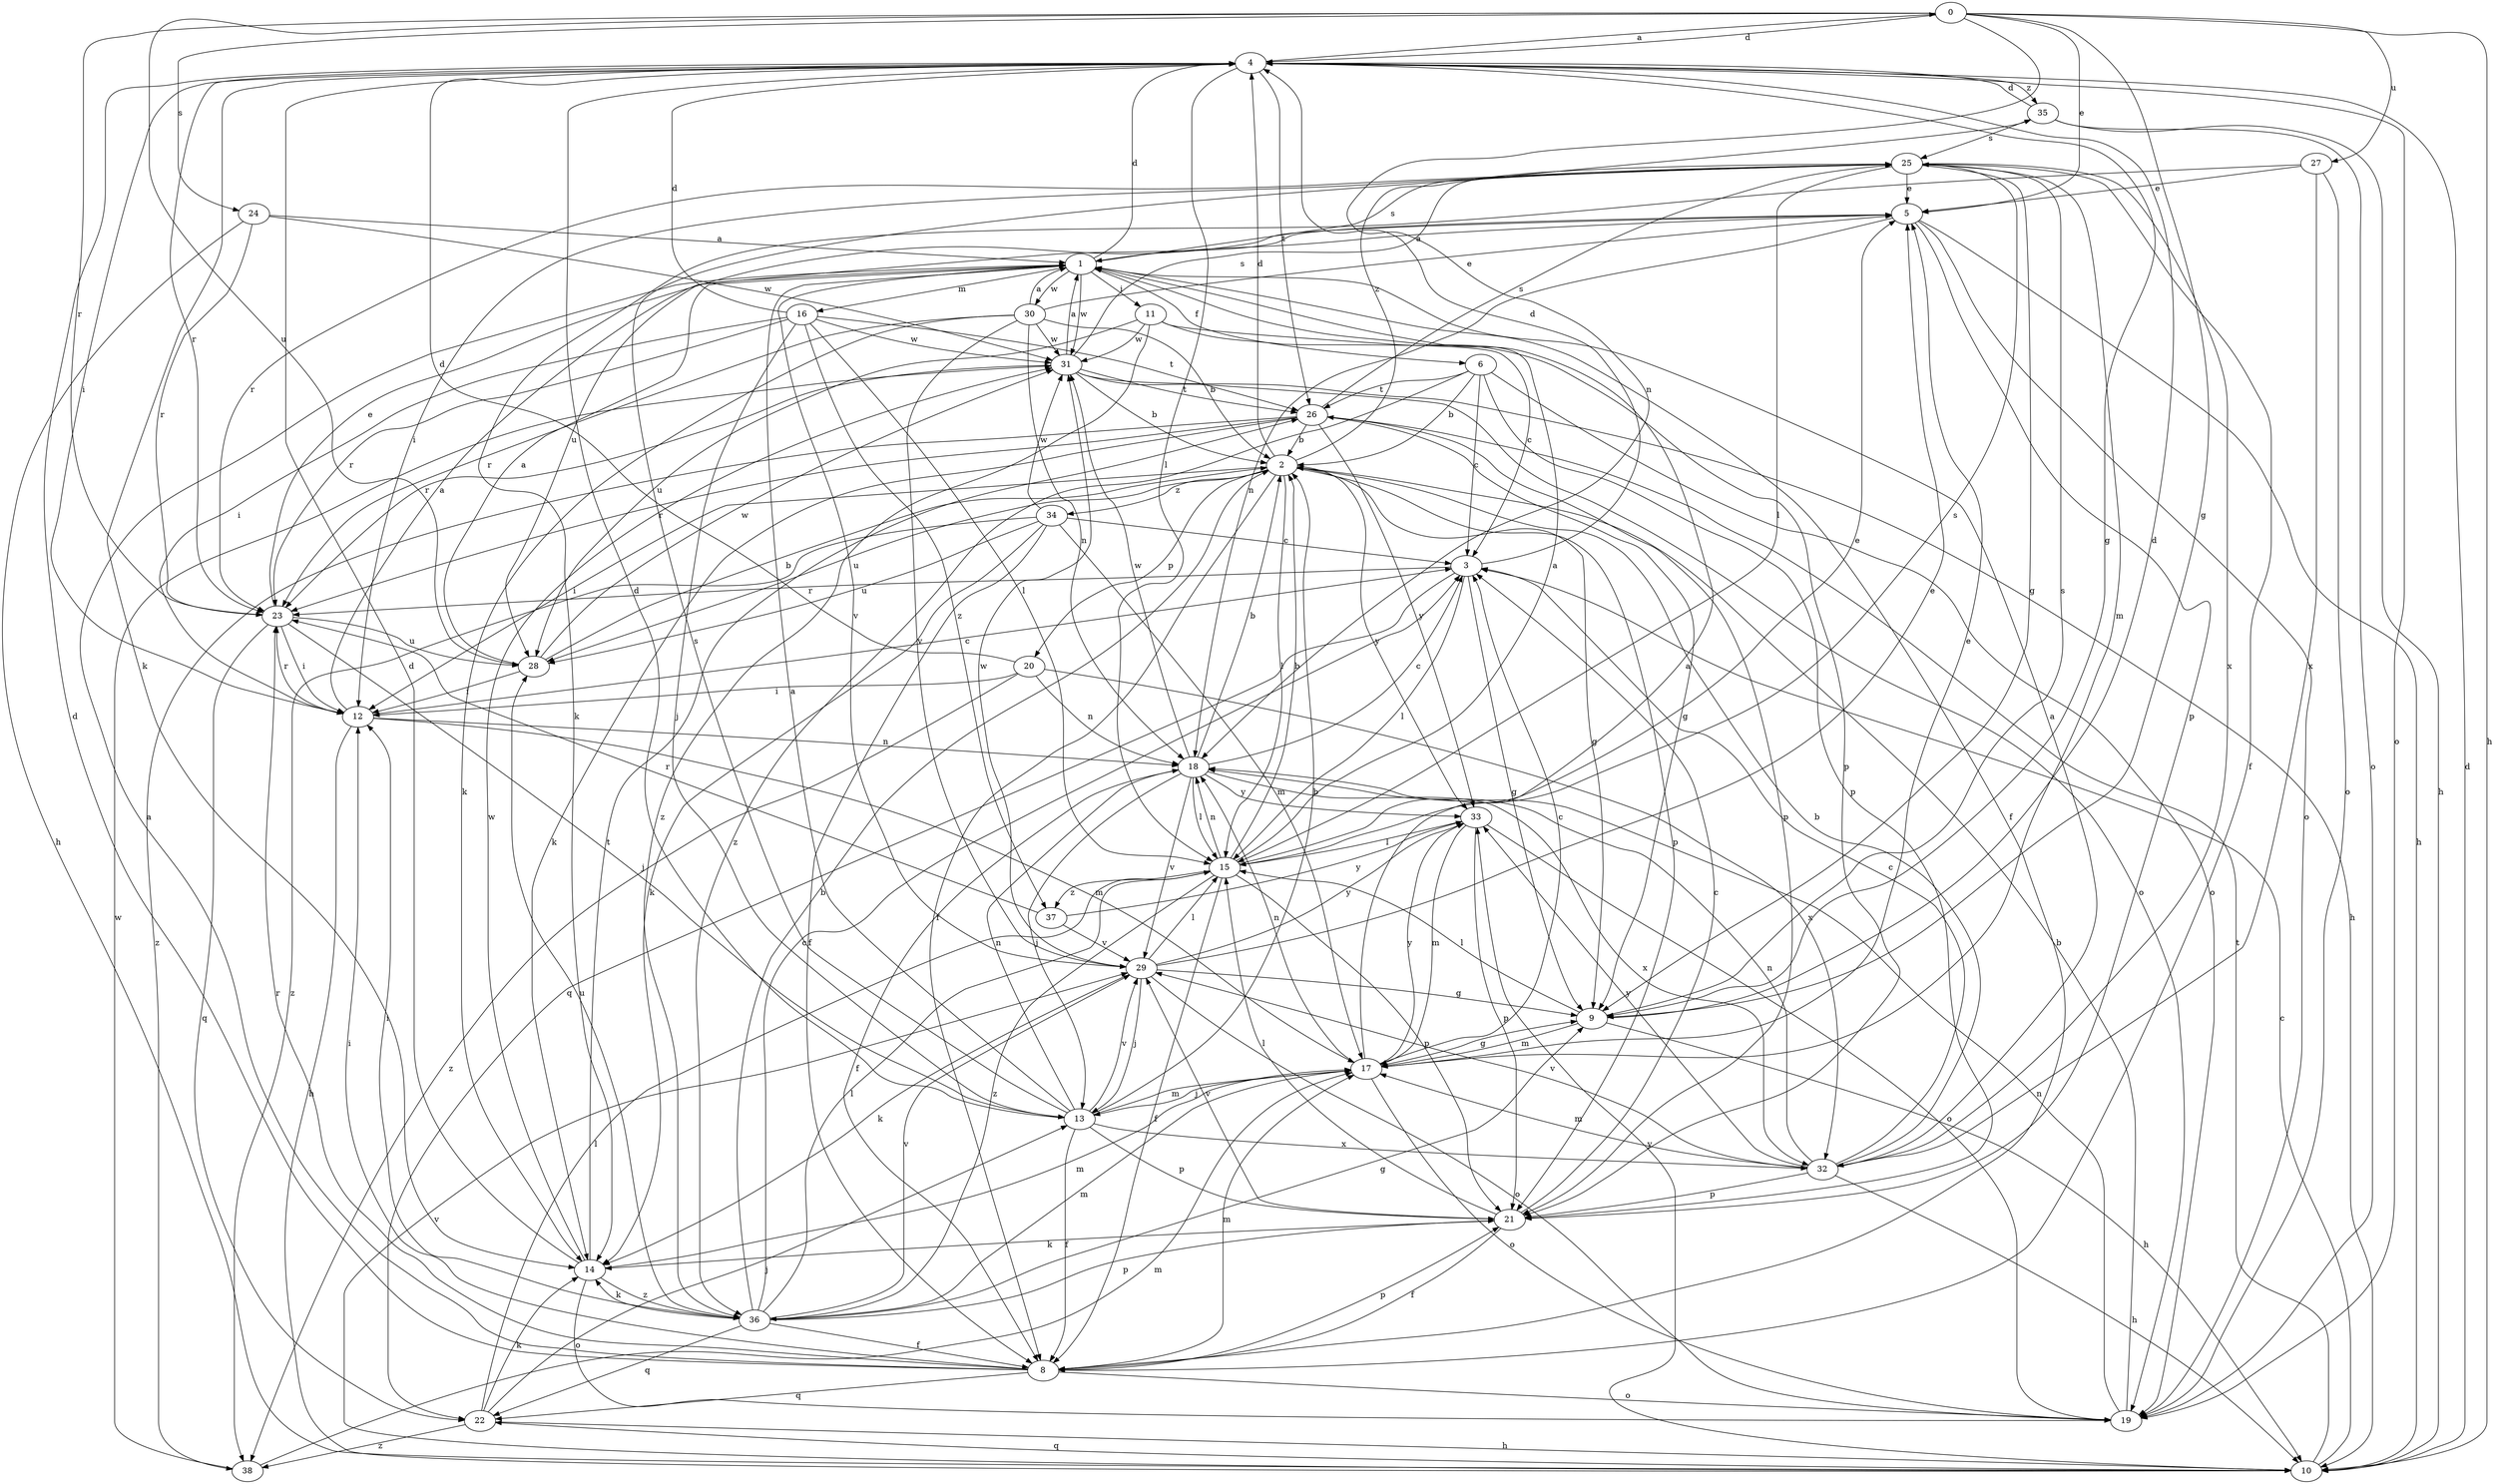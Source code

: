 strict digraph  {
0;
1;
2;
3;
4;
5;
6;
8;
9;
10;
11;
12;
13;
14;
15;
16;
17;
18;
19;
20;
21;
22;
23;
24;
25;
26;
27;
28;
29;
30;
31;
32;
33;
34;
35;
36;
37;
38;
0 -> 4  [label=d];
0 -> 5  [label=e];
0 -> 9  [label=g];
0 -> 10  [label=h];
0 -> 18  [label=n];
0 -> 23  [label=r];
0 -> 24  [label=s];
0 -> 27  [label=u];
0 -> 28  [label=u];
1 -> 4  [label=d];
1 -> 6  [label=f];
1 -> 8  [label=f];
1 -> 11  [label=i];
1 -> 16  [label=m];
1 -> 25  [label=s];
1 -> 29  [label=v];
1 -> 30  [label=w];
1 -> 31  [label=w];
2 -> 4  [label=d];
2 -> 8  [label=f];
2 -> 9  [label=g];
2 -> 12  [label=i];
2 -> 15  [label=l];
2 -> 20  [label=p];
2 -> 21  [label=p];
2 -> 28  [label=u];
2 -> 33  [label=y];
2 -> 34  [label=z];
2 -> 35  [label=z];
3 -> 4  [label=d];
3 -> 9  [label=g];
3 -> 15  [label=l];
3 -> 22  [label=q];
3 -> 23  [label=r];
4 -> 0  [label=a];
4 -> 9  [label=g];
4 -> 12  [label=i];
4 -> 14  [label=k];
4 -> 15  [label=l];
4 -> 19  [label=o];
4 -> 23  [label=r];
4 -> 26  [label=t];
4 -> 35  [label=z];
5 -> 1  [label=a];
5 -> 10  [label=h];
5 -> 18  [label=n];
5 -> 19  [label=o];
5 -> 21  [label=p];
5 -> 28  [label=u];
6 -> 2  [label=b];
6 -> 3  [label=c];
6 -> 19  [label=o];
6 -> 21  [label=p];
6 -> 26  [label=t];
6 -> 36  [label=z];
8 -> 1  [label=a];
8 -> 4  [label=d];
8 -> 12  [label=i];
8 -> 17  [label=m];
8 -> 19  [label=o];
8 -> 21  [label=p];
8 -> 22  [label=q];
8 -> 23  [label=r];
9 -> 4  [label=d];
9 -> 10  [label=h];
9 -> 15  [label=l];
9 -> 17  [label=m];
9 -> 25  [label=s];
10 -> 3  [label=c];
10 -> 4  [label=d];
10 -> 22  [label=q];
10 -> 26  [label=t];
10 -> 29  [label=v];
10 -> 33  [label=y];
11 -> 3  [label=c];
11 -> 21  [label=p];
11 -> 28  [label=u];
11 -> 31  [label=w];
11 -> 36  [label=z];
12 -> 1  [label=a];
12 -> 3  [label=c];
12 -> 10  [label=h];
12 -> 17  [label=m];
12 -> 18  [label=n];
12 -> 23  [label=r];
13 -> 1  [label=a];
13 -> 2  [label=b];
13 -> 4  [label=d];
13 -> 8  [label=f];
13 -> 17  [label=m];
13 -> 18  [label=n];
13 -> 21  [label=p];
13 -> 25  [label=s];
13 -> 29  [label=v];
13 -> 32  [label=x];
14 -> 4  [label=d];
14 -> 17  [label=m];
14 -> 19  [label=o];
14 -> 26  [label=t];
14 -> 31  [label=w];
14 -> 36  [label=z];
15 -> 1  [label=a];
15 -> 2  [label=b];
15 -> 5  [label=e];
15 -> 8  [label=f];
15 -> 18  [label=n];
15 -> 21  [label=p];
15 -> 25  [label=s];
15 -> 36  [label=z];
15 -> 37  [label=z];
16 -> 4  [label=d];
16 -> 12  [label=i];
16 -> 13  [label=j];
16 -> 15  [label=l];
16 -> 23  [label=r];
16 -> 26  [label=t];
16 -> 31  [label=w];
16 -> 37  [label=z];
17 -> 1  [label=a];
17 -> 3  [label=c];
17 -> 5  [label=e];
17 -> 9  [label=g];
17 -> 13  [label=j];
17 -> 18  [label=n];
17 -> 19  [label=o];
17 -> 33  [label=y];
18 -> 2  [label=b];
18 -> 3  [label=c];
18 -> 8  [label=f];
18 -> 13  [label=j];
18 -> 15  [label=l];
18 -> 29  [label=v];
18 -> 31  [label=w];
18 -> 32  [label=x];
18 -> 33  [label=y];
19 -> 2  [label=b];
19 -> 18  [label=n];
20 -> 4  [label=d];
20 -> 12  [label=i];
20 -> 18  [label=n];
20 -> 32  [label=x];
20 -> 38  [label=z];
21 -> 3  [label=c];
21 -> 8  [label=f];
21 -> 14  [label=k];
21 -> 15  [label=l];
21 -> 29  [label=v];
22 -> 10  [label=h];
22 -> 13  [label=j];
22 -> 14  [label=k];
22 -> 15  [label=l];
22 -> 38  [label=z];
23 -> 5  [label=e];
23 -> 12  [label=i];
23 -> 13  [label=j];
23 -> 22  [label=q];
23 -> 28  [label=u];
24 -> 1  [label=a];
24 -> 10  [label=h];
24 -> 23  [label=r];
24 -> 31  [label=w];
25 -> 5  [label=e];
25 -> 8  [label=f];
25 -> 9  [label=g];
25 -> 12  [label=i];
25 -> 15  [label=l];
25 -> 17  [label=m];
25 -> 23  [label=r];
25 -> 32  [label=x];
26 -> 2  [label=b];
26 -> 9  [label=g];
26 -> 14  [label=k];
26 -> 21  [label=p];
26 -> 23  [label=r];
26 -> 25  [label=s];
26 -> 33  [label=y];
26 -> 38  [label=z];
27 -> 5  [label=e];
27 -> 14  [label=k];
27 -> 19  [label=o];
27 -> 32  [label=x];
28 -> 1  [label=a];
28 -> 2  [label=b];
28 -> 12  [label=i];
28 -> 31  [label=w];
29 -> 5  [label=e];
29 -> 9  [label=g];
29 -> 13  [label=j];
29 -> 14  [label=k];
29 -> 15  [label=l];
29 -> 19  [label=o];
29 -> 31  [label=w];
29 -> 33  [label=y];
30 -> 1  [label=a];
30 -> 2  [label=b];
30 -> 5  [label=e];
30 -> 14  [label=k];
30 -> 18  [label=n];
30 -> 23  [label=r];
30 -> 29  [label=v];
30 -> 31  [label=w];
31 -> 1  [label=a];
31 -> 2  [label=b];
31 -> 10  [label=h];
31 -> 19  [label=o];
31 -> 23  [label=r];
31 -> 25  [label=s];
31 -> 26  [label=t];
32 -> 1  [label=a];
32 -> 2  [label=b];
32 -> 3  [label=c];
32 -> 10  [label=h];
32 -> 17  [label=m];
32 -> 18  [label=n];
32 -> 21  [label=p];
32 -> 29  [label=v];
32 -> 33  [label=y];
33 -> 15  [label=l];
33 -> 17  [label=m];
33 -> 19  [label=o];
33 -> 21  [label=p];
34 -> 3  [label=c];
34 -> 8  [label=f];
34 -> 14  [label=k];
34 -> 17  [label=m];
34 -> 28  [label=u];
34 -> 31  [label=w];
34 -> 38  [label=z];
35 -> 4  [label=d];
35 -> 10  [label=h];
35 -> 19  [label=o];
35 -> 25  [label=s];
36 -> 2  [label=b];
36 -> 3  [label=c];
36 -> 8  [label=f];
36 -> 9  [label=g];
36 -> 12  [label=i];
36 -> 14  [label=k];
36 -> 15  [label=l];
36 -> 17  [label=m];
36 -> 21  [label=p];
36 -> 22  [label=q];
36 -> 28  [label=u];
36 -> 29  [label=v];
37 -> 23  [label=r];
37 -> 29  [label=v];
37 -> 33  [label=y];
38 -> 17  [label=m];
38 -> 31  [label=w];
}
